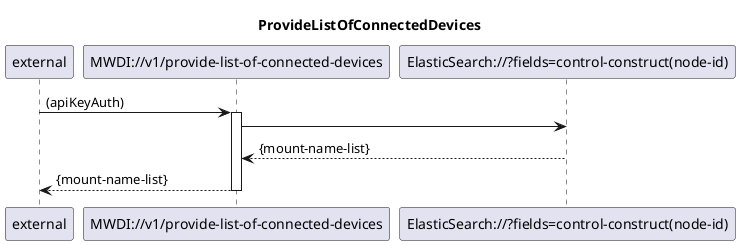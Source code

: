 @startuml 100_ProvideListOfConnectedDevices
skinparam responseMessageBelowArrow true

title  ProvideListOfConnectedDevices

participant "external" as requestor
participant "MWDI://v1/provide-list-of-connected-devices" as provideListOfConnectedDevices
participant "ElasticSearch://?fields=control-construct(node-id)" as ConnectedDeviceList

requestor -> provideListOfConnectedDevices: (apiKeyAuth)
activate provideListOfConnectedDevices

provideListOfConnectedDevices -> ConnectedDeviceList
ConnectedDeviceList --> provideListOfConnectedDevices: {mount-name-list}

provideListOfConnectedDevices --> requestor: {mount-name-list}
deactivate provideListOfConnectedDevices

@enduml